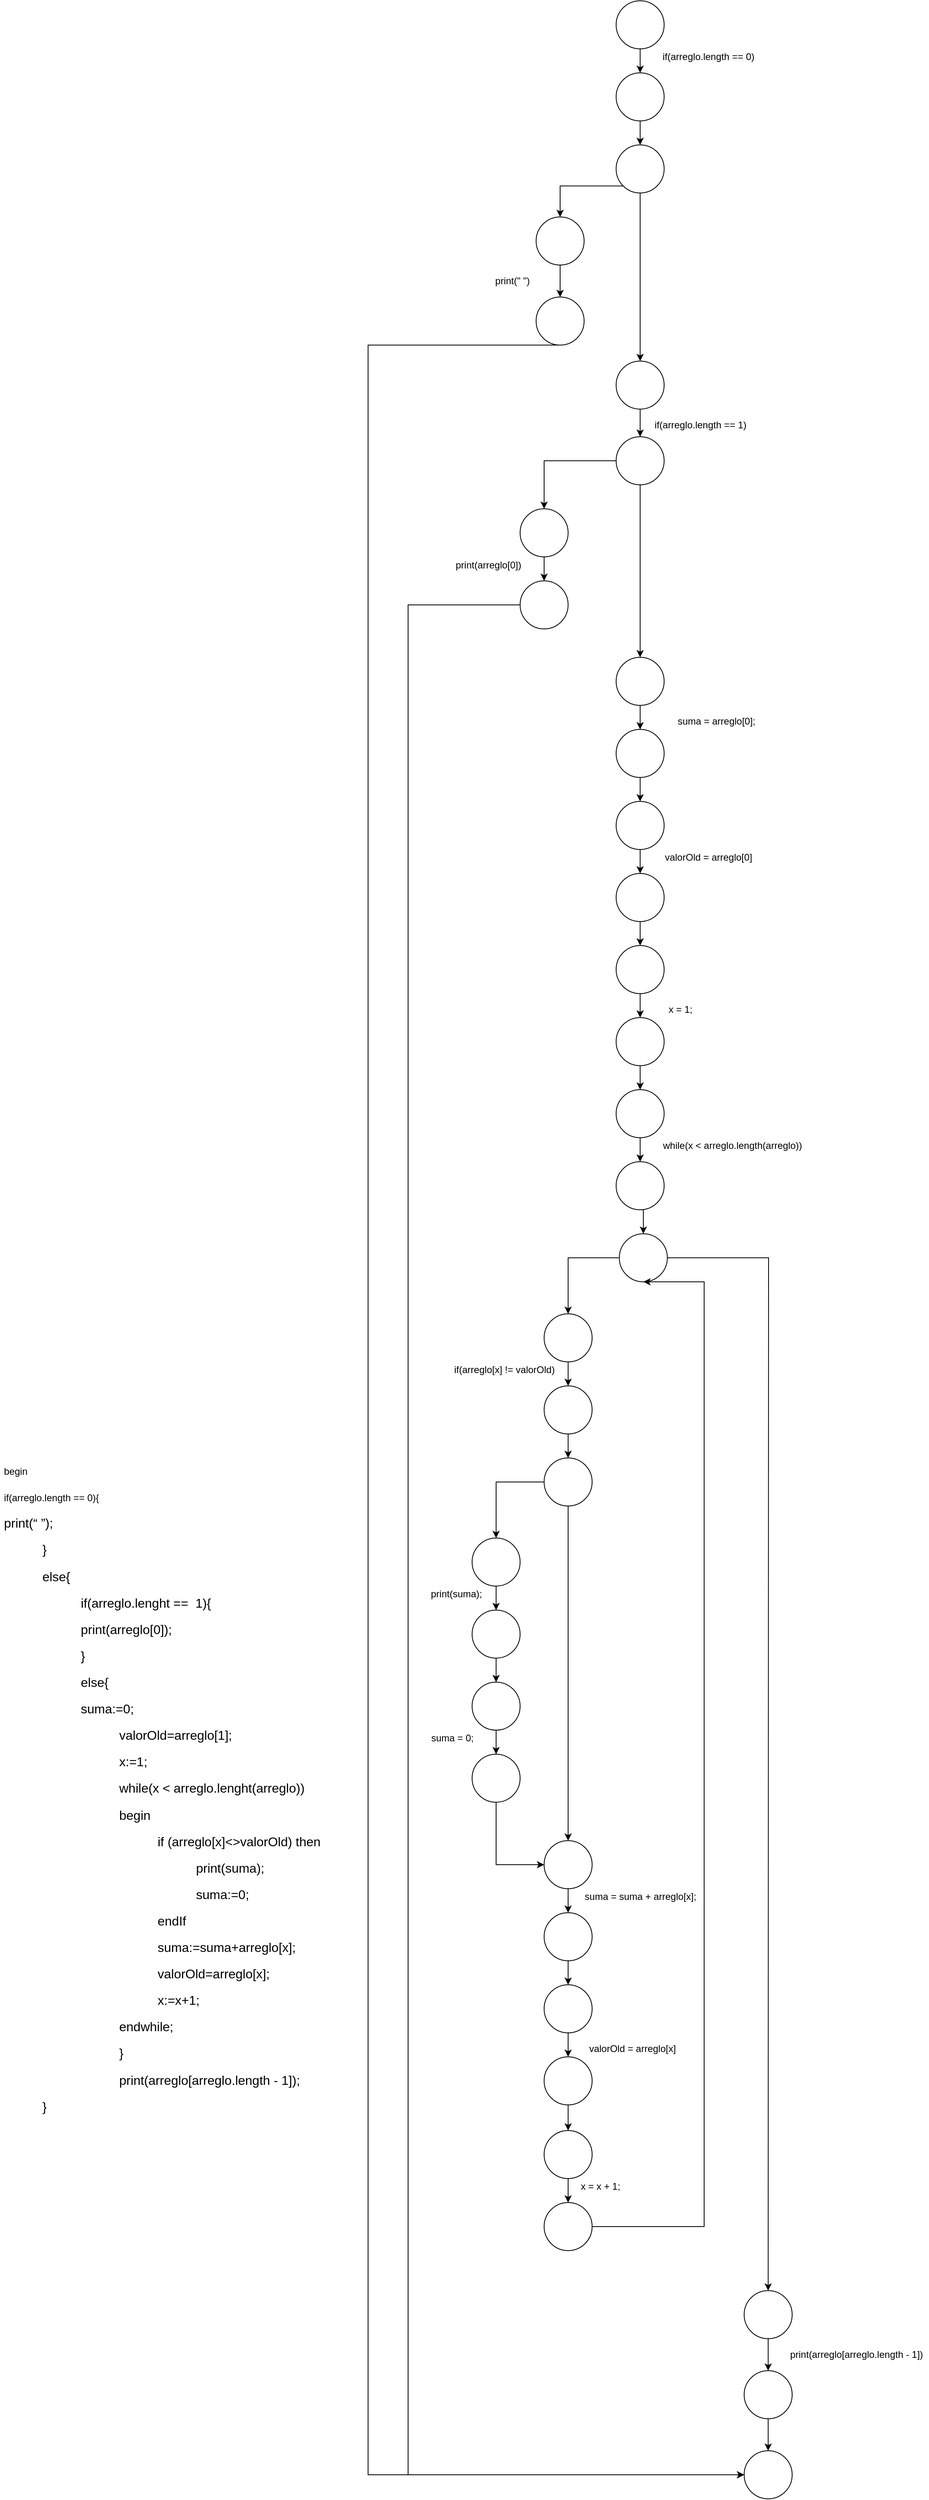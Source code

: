 <mxfile version="14.7.9" type="github">
  <diagram id="WcriYCKenzfUjqUQbDSd" name="Page-1">
    <mxGraphModel dx="2516" dy="1074" grid="1" gridSize="10" guides="1" tooltips="1" connect="1" arrows="1" fold="1" page="1" pageScale="1" pageWidth="827" pageHeight="1169" math="0" shadow="0">
      <root>
        <mxCell id="0" />
        <mxCell id="1" parent="0" />
        <mxCell id="SPVTOjcvmlSqd_9IR7FR-14" style="edgeStyle=orthogonalEdgeStyle;rounded=0;orthogonalLoop=1;jettySize=auto;html=1;exitX=0.5;exitY=1;exitDx=0;exitDy=0;entryX=0.5;entryY=0;entryDx=0;entryDy=0;" edge="1" parent="1" source="SPVTOjcvmlSqd_9IR7FR-1" target="SPVTOjcvmlSqd_9IR7FR-5">
          <mxGeometry relative="1" as="geometry" />
        </mxCell>
        <mxCell id="SPVTOjcvmlSqd_9IR7FR-1" value="" style="ellipse;whiteSpace=wrap;html=1;aspect=fixed;" vertex="1" parent="1">
          <mxGeometry x="350" y="40" width="60" height="60" as="geometry" />
        </mxCell>
        <mxCell id="SPVTOjcvmlSqd_9IR7FR-2" value="&lt;h1&gt;&lt;span style=&quot;font-weight: normal&quot; id=&quot;docs-internal-guid-88153b5a-7fff-0b38-58a7-aac70dbc6433&quot;&gt;&lt;p dir=&quot;ltr&quot; style=&quot;line-height: 1.38 ; margin-top: 0pt ; margin-bottom: 0pt&quot;&gt;&lt;span style=&quot;font-family: &amp;#34;arial&amp;#34; ; background-color: transparent ; vertical-align: baseline&quot;&gt;&lt;font style=&quot;font-size: 12px&quot;&gt;begin&amp;nbsp;&lt;/font&gt;&lt;/span&gt;&lt;/p&gt;&lt;p dir=&quot;ltr&quot; style=&quot;line-height: 1.38 ; margin-top: 0pt ; margin-bottom: 0pt&quot;&gt;&lt;font style=&quot;font-size: 12px&quot;&gt;&lt;span style=&quot;font-family: &amp;#34;arial&amp;#34; ; background-color: transparent ; vertical-align: baseline&quot;&gt;&lt;span class=&quot;Apple-tab-span&quot;&gt;	&lt;/span&gt;&lt;/span&gt;&lt;span style=&quot;font-family: &amp;#34;arial&amp;#34; ; background-color: transparent ; vertical-align: baseline&quot;&gt;if(arreglo.length == 0){&lt;/span&gt;&lt;/font&gt;&lt;/p&gt;&lt;p dir=&quot;ltr&quot; style=&quot;line-height: 1.38 ; margin-top: 0pt ; margin-bottom: 0pt&quot;&gt;&lt;font size=&quot;3&quot;&gt;&lt;span style=&quot;font-family: &amp;#34;arial&amp;#34; ; background-color: transparent ; vertical-align: baseline&quot;&gt;&lt;span class=&quot;Apple-tab-span&quot;&gt;	&lt;/span&gt;&lt;/span&gt;&lt;span style=&quot;font-family: &amp;#34;arial&amp;#34; ; background-color: transparent ; vertical-align: baseline&quot;&gt;&lt;span class=&quot;Apple-tab-span&quot;&gt;	&lt;/span&gt;&lt;/span&gt;&lt;span style=&quot;font-family: &amp;#34;arial&amp;#34; ; background-color: transparent ; vertical-align: baseline&quot;&gt;print(“ ”);&lt;/span&gt;&lt;/font&gt;&lt;/p&gt;&lt;p dir=&quot;ltr&quot; style=&quot;line-height: 1.38 ; text-indent: 36pt ; margin-top: 0pt ; margin-bottom: 0pt&quot;&gt;&lt;span style=&quot;font-family: &amp;#34;arial&amp;#34; ; background-color: transparent ; vertical-align: baseline&quot;&gt;&lt;font size=&quot;3&quot;&gt;}&lt;/font&gt;&lt;/span&gt;&lt;/p&gt;&lt;p dir=&quot;ltr&quot; style=&quot;line-height: 1.38 ; text-indent: 36pt ; margin-top: 0pt ; margin-bottom: 0pt&quot;&gt;&lt;span style=&quot;font-family: &amp;#34;arial&amp;#34; ; background-color: transparent ; vertical-align: baseline&quot;&gt;&lt;font size=&quot;3&quot;&gt;else{&lt;/font&gt;&lt;/span&gt;&lt;/p&gt;&lt;p dir=&quot;ltr&quot; style=&quot;line-height: 1.38 ; margin-left: 72pt ; margin-top: 0pt ; margin-bottom: 0pt&quot;&gt;&lt;span style=&quot;font-family: &amp;#34;arial&amp;#34; ; background-color: transparent ; vertical-align: baseline&quot;&gt;&lt;font size=&quot;3&quot;&gt;if(arreglo.lenght ==&amp;nbsp; 1){&lt;/font&gt;&lt;/span&gt;&lt;/p&gt;&lt;p dir=&quot;ltr&quot; style=&quot;line-height: 1.38 ; margin-left: 72pt ; margin-top: 0pt ; margin-bottom: 0pt&quot;&gt;&lt;font size=&quot;3&quot;&gt;&lt;span style=&quot;font-family: &amp;#34;arial&amp;#34; ; background-color: transparent ; vertical-align: baseline&quot;&gt;&lt;span class=&quot;Apple-tab-span&quot;&gt;	&lt;/span&gt;&lt;/span&gt;&lt;span style=&quot;font-family: &amp;#34;arial&amp;#34; ; background-color: transparent ; vertical-align: baseline&quot;&gt;&lt;span class=&quot;Apple-tab-span&quot;&gt;	&lt;/span&gt;&lt;/span&gt;&lt;span style=&quot;font-family: &amp;#34;arial&amp;#34; ; background-color: transparent ; vertical-align: baseline&quot;&gt;print(arreglo[0]);&lt;/span&gt;&lt;/font&gt;&lt;/p&gt;&lt;p dir=&quot;ltr&quot; style=&quot;line-height: 1.38 ; margin-left: 72pt ; margin-top: 0pt ; margin-bottom: 0pt&quot;&gt;&lt;span style=&quot;font-family: &amp;#34;arial&amp;#34; ; background-color: transparent ; vertical-align: baseline&quot;&gt;&lt;font size=&quot;3&quot;&gt;}&lt;/font&gt;&lt;/span&gt;&lt;/p&gt;&lt;p dir=&quot;ltr&quot; style=&quot;line-height: 1.38 ; margin-left: 72pt ; margin-top: 0pt ; margin-bottom: 0pt&quot;&gt;&lt;span style=&quot;font-family: &amp;#34;arial&amp;#34; ; background-color: transparent ; vertical-align: baseline&quot;&gt;&lt;font size=&quot;3&quot;&gt;else{&lt;/font&gt;&lt;/span&gt;&lt;/p&gt;&lt;p dir=&quot;ltr&quot; style=&quot;line-height: 1.38 ; margin-left: 72pt ; margin-top: 0pt ; margin-bottom: 0pt&quot;&gt;&lt;font size=&quot;3&quot;&gt;&lt;span style=&quot;font-family: &amp;#34;arial&amp;#34; ; background-color: transparent ; vertical-align: baseline&quot;&gt;&lt;span class=&quot;Apple-tab-span&quot;&gt;	&lt;/span&gt;&lt;/span&gt;&lt;span style=&quot;font-family: &amp;#34;arial&amp;#34; ; background-color: transparent ; vertical-align: baseline&quot;&gt;suma:=0;&amp;nbsp;&lt;/span&gt;&lt;/font&gt;&lt;/p&gt;&lt;p dir=&quot;ltr&quot; style=&quot;line-height: 1.38 ; margin-left: 108pt ; margin-top: 0pt ; margin-bottom: 0pt&quot;&gt;&lt;span style=&quot;font-family: &amp;#34;arial&amp;#34; ; background-color: transparent ; vertical-align: baseline&quot;&gt;&lt;font size=&quot;3&quot;&gt;valorOld=arreglo[1];&lt;/font&gt;&lt;/span&gt;&lt;/p&gt;&lt;p dir=&quot;ltr&quot; style=&quot;line-height: 1.38 ; margin-left: 108pt ; margin-top: 0pt ; margin-bottom: 0pt&quot;&gt;&lt;span style=&quot;font-family: &amp;#34;arial&amp;#34; ; background-color: transparent ; vertical-align: baseline&quot;&gt;&lt;font size=&quot;3&quot;&gt;x:=1;&amp;nbsp;&lt;/font&gt;&lt;/span&gt;&lt;/p&gt;&lt;p dir=&quot;ltr&quot; style=&quot;line-height: 1.38 ; margin-left: 108pt ; margin-top: 0pt ; margin-bottom: 0pt&quot;&gt;&lt;span style=&quot;font-family: &amp;#34;arial&amp;#34; ; background-color: transparent ; vertical-align: baseline&quot;&gt;&lt;font size=&quot;3&quot;&gt;while(x &amp;lt; arreglo.lenght(arreglo))&amp;nbsp;&lt;/font&gt;&lt;/span&gt;&lt;/p&gt;&lt;p dir=&quot;ltr&quot; style=&quot;line-height: 1.38 ; margin-left: 108pt ; margin-top: 0pt ; margin-bottom: 0pt&quot;&gt;&lt;span style=&quot;font-family: &amp;#34;arial&amp;#34; ; background-color: transparent ; vertical-align: baseline&quot;&gt;&lt;font size=&quot;3&quot;&gt;begin&amp;nbsp;&lt;/font&gt;&lt;/span&gt;&lt;/p&gt;&lt;p dir=&quot;ltr&quot; style=&quot;line-height: 1.38 ; margin-left: 144pt ; margin-top: 0pt ; margin-bottom: 0pt&quot;&gt;&lt;span style=&quot;font-family: &amp;#34;arial&amp;#34; ; background-color: transparent ; vertical-align: baseline&quot;&gt;&lt;font size=&quot;3&quot;&gt;if (arreglo[x]&amp;lt;&amp;gt;valorOld) then&amp;nbsp;&lt;/font&gt;&lt;/span&gt;&lt;/p&gt;&lt;p dir=&quot;ltr&quot; style=&quot;line-height: 1.38 ; margin-left: 180pt ; margin-top: 0pt ; margin-bottom: 0pt&quot;&gt;&lt;span style=&quot;font-family: &amp;#34;arial&amp;#34; ; background-color: transparent ; vertical-align: baseline&quot;&gt;&lt;font size=&quot;3&quot;&gt;print(suma);&amp;nbsp;&lt;/font&gt;&lt;/span&gt;&lt;/p&gt;&lt;p dir=&quot;ltr&quot; style=&quot;line-height: 1.38 ; margin-left: 180pt ; margin-top: 0pt ; margin-bottom: 0pt&quot;&gt;&lt;span style=&quot;font-family: &amp;#34;arial&amp;#34; ; background-color: transparent ; vertical-align: baseline&quot;&gt;&lt;font size=&quot;3&quot;&gt;suma:=0;&amp;nbsp;&lt;/font&gt;&lt;/span&gt;&lt;/p&gt;&lt;p dir=&quot;ltr&quot; style=&quot;line-height: 1.38 ; margin-left: 108pt ; text-indent: 36pt ; margin-top: 0pt ; margin-bottom: 0pt&quot;&gt;&lt;span style=&quot;font-family: &amp;#34;arial&amp;#34; ; background-color: transparent ; vertical-align: baseline&quot;&gt;&lt;font size=&quot;3&quot;&gt;endIf&amp;nbsp;&lt;/font&gt;&lt;/span&gt;&lt;/p&gt;&lt;p dir=&quot;ltr&quot; style=&quot;line-height: 1.38 ; margin-left: 108pt ; text-indent: 36pt ; margin-top: 0pt ; margin-bottom: 0pt&quot;&gt;&lt;span style=&quot;font-family: &amp;#34;arial&amp;#34; ; background-color: transparent ; vertical-align: baseline&quot;&gt;&lt;font size=&quot;3&quot;&gt;suma:=suma+arreglo[x];&amp;nbsp;&lt;/font&gt;&lt;/span&gt;&lt;/p&gt;&lt;p dir=&quot;ltr&quot; style=&quot;line-height: 1.38 ; margin-left: 108pt ; text-indent: 36pt ; margin-top: 0pt ; margin-bottom: 0pt&quot;&gt;&lt;span style=&quot;font-family: &amp;#34;arial&amp;#34; ; background-color: transparent ; vertical-align: baseline&quot;&gt;&lt;font size=&quot;3&quot;&gt;valorOld=arreglo[x];&amp;nbsp;&lt;/font&gt;&lt;/span&gt;&lt;/p&gt;&lt;p dir=&quot;ltr&quot; style=&quot;line-height: 1.38 ; margin-left: 108pt ; text-indent: 36pt ; margin-top: 0pt ; margin-bottom: 0pt&quot;&gt;&lt;span style=&quot;font-family: &amp;#34;arial&amp;#34; ; background-color: transparent ; vertical-align: baseline&quot;&gt;&lt;font size=&quot;3&quot;&gt;x:=x+1;&amp;nbsp;&lt;/font&gt;&lt;/span&gt;&lt;/p&gt;&lt;p dir=&quot;ltr&quot; style=&quot;line-height: 1.38 ; margin-left: 108pt ; margin-top: 0pt ; margin-bottom: 0pt&quot;&gt;&lt;span style=&quot;font-family: &amp;#34;arial&amp;#34; ; background-color: transparent ; vertical-align: baseline&quot;&gt;&lt;font size=&quot;3&quot;&gt;endwhile;&lt;/font&gt;&lt;/span&gt;&lt;/p&gt;&lt;p dir=&quot;ltr&quot; style=&quot;line-height: 1.38 ; margin-left: 72pt ; text-indent: 36pt ; margin-top: 0pt ; margin-bottom: 0pt&quot;&gt;&lt;span style=&quot;font-family: &amp;#34;arial&amp;#34; ; background-color: transparent ; vertical-align: baseline&quot;&gt;&lt;font size=&quot;3&quot;&gt;}&lt;/font&gt;&lt;/span&gt;&lt;/p&gt;&lt;p dir=&quot;ltr&quot; style=&quot;line-height: 1.38 ; margin-left: 72pt ; text-indent: 36pt ; margin-top: 0pt ; margin-bottom: 0pt&quot;&gt;&lt;span style=&quot;font-family: &amp;#34;arial&amp;#34; ; background-color: transparent ; vertical-align: baseline&quot;&gt;&lt;font size=&quot;3&quot;&gt;print(arreglo[arreglo.length - 1]);&lt;/font&gt;&lt;/span&gt;&lt;/p&gt;&lt;p dir=&quot;ltr&quot; style=&quot;line-height: 1.38 ; text-indent: 36pt ; margin-top: 0pt ; margin-bottom: 0pt&quot;&gt;&lt;span style=&quot;font-family: &amp;#34;arial&amp;#34; ; background-color: transparent ; vertical-align: baseline&quot;&gt;&lt;font size=&quot;3&quot;&gt;}&lt;/font&gt;&lt;/span&gt;&lt;/p&gt;&lt;div&gt;&lt;span style=&quot;font-size: 14pt ; font-family: &amp;#34;arial&amp;#34; ; background-color: transparent ; vertical-align: baseline&quot;&gt;&lt;br&gt;&lt;/span&gt;&lt;/div&gt;&lt;/span&gt;&lt;/h1&gt;" style="text;html=1;strokeColor=none;fillColor=none;spacing=5;spacingTop=-20;whiteSpace=wrap;overflow=hidden;rounded=0;" vertex="1" parent="1">
          <mxGeometry x="-420" y="1850" width="460" height="860" as="geometry" />
        </mxCell>
        <mxCell id="SPVTOjcvmlSqd_9IR7FR-16" style="edgeStyle=orthogonalEdgeStyle;rounded=0;orthogonalLoop=1;jettySize=auto;html=1;exitX=0.5;exitY=1;exitDx=0;exitDy=0;entryX=0.5;entryY=0;entryDx=0;entryDy=0;" edge="1" parent="1" source="SPVTOjcvmlSqd_9IR7FR-5" target="SPVTOjcvmlSqd_9IR7FR-6">
          <mxGeometry relative="1" as="geometry" />
        </mxCell>
        <mxCell id="SPVTOjcvmlSqd_9IR7FR-5" value="" style="ellipse;whiteSpace=wrap;html=1;aspect=fixed;" vertex="1" parent="1">
          <mxGeometry x="350" y="130" width="60" height="60" as="geometry" />
        </mxCell>
        <mxCell id="SPVTOjcvmlSqd_9IR7FR-18" style="edgeStyle=orthogonalEdgeStyle;rounded=0;orthogonalLoop=1;jettySize=auto;html=1;exitX=0;exitY=1;exitDx=0;exitDy=0;" edge="1" parent="1" source="SPVTOjcvmlSqd_9IR7FR-6" target="SPVTOjcvmlSqd_9IR7FR-7">
          <mxGeometry relative="1" as="geometry" />
        </mxCell>
        <mxCell id="SPVTOjcvmlSqd_9IR7FR-21" style="edgeStyle=orthogonalEdgeStyle;rounded=0;orthogonalLoop=1;jettySize=auto;html=1;exitX=0.5;exitY=1;exitDx=0;exitDy=0;entryX=0.5;entryY=0;entryDx=0;entryDy=0;" edge="1" parent="1" source="SPVTOjcvmlSqd_9IR7FR-6" target="SPVTOjcvmlSqd_9IR7FR-9">
          <mxGeometry relative="1" as="geometry" />
        </mxCell>
        <mxCell id="SPVTOjcvmlSqd_9IR7FR-6" value="" style="ellipse;whiteSpace=wrap;html=1;aspect=fixed;" vertex="1" parent="1">
          <mxGeometry x="350" y="220" width="60" height="60" as="geometry" />
        </mxCell>
        <mxCell id="SPVTOjcvmlSqd_9IR7FR-19" value="" style="edgeStyle=orthogonalEdgeStyle;rounded=0;orthogonalLoop=1;jettySize=auto;html=1;" edge="1" parent="1" source="SPVTOjcvmlSqd_9IR7FR-7" target="SPVTOjcvmlSqd_9IR7FR-8">
          <mxGeometry relative="1" as="geometry" />
        </mxCell>
        <mxCell id="SPVTOjcvmlSqd_9IR7FR-7" value="" style="ellipse;whiteSpace=wrap;html=1;aspect=fixed;" vertex="1" parent="1">
          <mxGeometry x="250" y="310" width="60" height="60" as="geometry" />
        </mxCell>
        <mxCell id="SPVTOjcvmlSqd_9IR7FR-104" style="edgeStyle=orthogonalEdgeStyle;rounded=0;orthogonalLoop=1;jettySize=auto;html=1;exitX=0.5;exitY=1;exitDx=0;exitDy=0;entryX=0;entryY=0.5;entryDx=0;entryDy=0;" edge="1" parent="1" source="SPVTOjcvmlSqd_9IR7FR-8" target="SPVTOjcvmlSqd_9IR7FR-100">
          <mxGeometry relative="1" as="geometry">
            <Array as="points">
              <mxPoint x="40" y="470" />
              <mxPoint x="40" y="3130" />
            </Array>
          </mxGeometry>
        </mxCell>
        <mxCell id="SPVTOjcvmlSqd_9IR7FR-8" value="" style="ellipse;whiteSpace=wrap;html=1;aspect=fixed;" vertex="1" parent="1">
          <mxGeometry x="250" y="410" width="60" height="60" as="geometry" />
        </mxCell>
        <mxCell id="SPVTOjcvmlSqd_9IR7FR-22" style="edgeStyle=orthogonalEdgeStyle;rounded=0;orthogonalLoop=1;jettySize=auto;html=1;exitX=0.5;exitY=1;exitDx=0;exitDy=0;entryX=0.5;entryY=0;entryDx=0;entryDy=0;" edge="1" parent="1" source="SPVTOjcvmlSqd_9IR7FR-9" target="SPVTOjcvmlSqd_9IR7FR-10">
          <mxGeometry relative="1" as="geometry" />
        </mxCell>
        <mxCell id="SPVTOjcvmlSqd_9IR7FR-9" value="" style="ellipse;whiteSpace=wrap;html=1;aspect=fixed;" vertex="1" parent="1">
          <mxGeometry x="350" y="490" width="60" height="60" as="geometry" />
        </mxCell>
        <mxCell id="SPVTOjcvmlSqd_9IR7FR-40" style="edgeStyle=orthogonalEdgeStyle;rounded=0;orthogonalLoop=1;jettySize=auto;html=1;exitX=0;exitY=0.5;exitDx=0;exitDy=0;entryX=0.5;entryY=0;entryDx=0;entryDy=0;" edge="1" parent="1" source="SPVTOjcvmlSqd_9IR7FR-10" target="SPVTOjcvmlSqd_9IR7FR-11">
          <mxGeometry relative="1" as="geometry" />
        </mxCell>
        <mxCell id="SPVTOjcvmlSqd_9IR7FR-44" style="edgeStyle=orthogonalEdgeStyle;rounded=0;orthogonalLoop=1;jettySize=auto;html=1;exitX=0.5;exitY=1;exitDx=0;exitDy=0;" edge="1" parent="1" source="SPVTOjcvmlSqd_9IR7FR-10" target="SPVTOjcvmlSqd_9IR7FR-36">
          <mxGeometry relative="1" as="geometry" />
        </mxCell>
        <mxCell id="SPVTOjcvmlSqd_9IR7FR-10" value="" style="ellipse;whiteSpace=wrap;html=1;aspect=fixed;" vertex="1" parent="1">
          <mxGeometry x="350" y="584.5" width="60" height="60" as="geometry" />
        </mxCell>
        <mxCell id="SPVTOjcvmlSqd_9IR7FR-42" style="edgeStyle=orthogonalEdgeStyle;rounded=0;orthogonalLoop=1;jettySize=auto;html=1;exitX=0.5;exitY=1;exitDx=0;exitDy=0;entryX=0.5;entryY=0;entryDx=0;entryDy=0;" edge="1" parent="1" source="SPVTOjcvmlSqd_9IR7FR-11" target="SPVTOjcvmlSqd_9IR7FR-12">
          <mxGeometry relative="1" as="geometry" />
        </mxCell>
        <mxCell id="SPVTOjcvmlSqd_9IR7FR-11" value="" style="ellipse;whiteSpace=wrap;html=1;aspect=fixed;" vertex="1" parent="1">
          <mxGeometry x="230" y="674.5" width="60" height="60" as="geometry" />
        </mxCell>
        <mxCell id="SPVTOjcvmlSqd_9IR7FR-105" style="edgeStyle=orthogonalEdgeStyle;rounded=0;orthogonalLoop=1;jettySize=auto;html=1;exitX=0;exitY=0.5;exitDx=0;exitDy=0;entryX=0;entryY=0.5;entryDx=0;entryDy=0;" edge="1" parent="1" source="SPVTOjcvmlSqd_9IR7FR-12" target="SPVTOjcvmlSqd_9IR7FR-100">
          <mxGeometry relative="1" as="geometry">
            <Array as="points">
              <mxPoint x="90" y="794" />
              <mxPoint x="90" y="3130" />
            </Array>
          </mxGeometry>
        </mxCell>
        <mxCell id="SPVTOjcvmlSqd_9IR7FR-12" value="" style="ellipse;whiteSpace=wrap;html=1;aspect=fixed;" vertex="1" parent="1">
          <mxGeometry x="230" y="764.5" width="60" height="60" as="geometry" />
        </mxCell>
        <mxCell id="SPVTOjcvmlSqd_9IR7FR-17" value="if(arreglo.length == 0)" style="text;html=1;align=center;verticalAlign=middle;resizable=0;points=[];autosize=1;strokeColor=none;" vertex="1" parent="1">
          <mxGeometry x="400" y="100" width="130" height="20" as="geometry" />
        </mxCell>
        <mxCell id="SPVTOjcvmlSqd_9IR7FR-20" value="print(&quot; &quot;)" style="text;html=1;align=center;verticalAlign=middle;resizable=0;points=[];autosize=1;strokeColor=none;" vertex="1" parent="1">
          <mxGeometry x="190" y="380" width="60" height="20" as="geometry" />
        </mxCell>
        <mxCell id="SPVTOjcvmlSqd_9IR7FR-23" value="if(arreglo.length == 1)" style="text;html=1;align=center;verticalAlign=middle;resizable=0;points=[];autosize=1;strokeColor=none;" vertex="1" parent="1">
          <mxGeometry x="390" y="560" width="130" height="20" as="geometry" />
        </mxCell>
        <mxCell id="SPVTOjcvmlSqd_9IR7FR-51" style="edgeStyle=orthogonalEdgeStyle;rounded=0;orthogonalLoop=1;jettySize=auto;html=1;exitX=0.5;exitY=1;exitDx=0;exitDy=0;" edge="1" parent="1" source="SPVTOjcvmlSqd_9IR7FR-32" target="SPVTOjcvmlSqd_9IR7FR-33">
          <mxGeometry relative="1" as="geometry" />
        </mxCell>
        <mxCell id="SPVTOjcvmlSqd_9IR7FR-32" value="" style="ellipse;whiteSpace=wrap;html=1;aspect=fixed;" vertex="1" parent="1">
          <mxGeometry x="350" y="1220" width="60" height="60" as="geometry" />
        </mxCell>
        <mxCell id="SPVTOjcvmlSqd_9IR7FR-58" style="edgeStyle=orthogonalEdgeStyle;rounded=0;orthogonalLoop=1;jettySize=auto;html=1;exitX=0.5;exitY=1;exitDx=0;exitDy=0;entryX=0.5;entryY=0;entryDx=0;entryDy=0;" edge="1" parent="1" source="SPVTOjcvmlSqd_9IR7FR-33" target="SPVTOjcvmlSqd_9IR7FR-34">
          <mxGeometry relative="1" as="geometry" />
        </mxCell>
        <mxCell id="SPVTOjcvmlSqd_9IR7FR-33" value="" style="ellipse;whiteSpace=wrap;html=1;aspect=fixed;" vertex="1" parent="1">
          <mxGeometry x="350" y="1310" width="60" height="60" as="geometry" />
        </mxCell>
        <mxCell id="SPVTOjcvmlSqd_9IR7FR-59" style="edgeStyle=orthogonalEdgeStyle;rounded=0;orthogonalLoop=1;jettySize=auto;html=1;exitX=0.5;exitY=1;exitDx=0;exitDy=0;entryX=0.5;entryY=0;entryDx=0;entryDy=0;" edge="1" parent="1" source="SPVTOjcvmlSqd_9IR7FR-34" target="SPVTOjcvmlSqd_9IR7FR-35">
          <mxGeometry relative="1" as="geometry" />
        </mxCell>
        <mxCell id="SPVTOjcvmlSqd_9IR7FR-34" value="" style="ellipse;whiteSpace=wrap;html=1;aspect=fixed;" vertex="1" parent="1">
          <mxGeometry x="350" y="1400" width="60" height="60" as="geometry" />
        </mxCell>
        <mxCell id="SPVTOjcvmlSqd_9IR7FR-61" style="edgeStyle=orthogonalEdgeStyle;rounded=0;orthogonalLoop=1;jettySize=auto;html=1;exitX=0.5;exitY=1;exitDx=0;exitDy=0;entryX=0.5;entryY=0;entryDx=0;entryDy=0;" edge="1" parent="1" source="SPVTOjcvmlSqd_9IR7FR-35" target="SPVTOjcvmlSqd_9IR7FR-54">
          <mxGeometry relative="1" as="geometry" />
        </mxCell>
        <mxCell id="SPVTOjcvmlSqd_9IR7FR-35" value="" style="ellipse;whiteSpace=wrap;html=1;aspect=fixed;" vertex="1" parent="1">
          <mxGeometry x="350" y="1490" width="60" height="60" as="geometry" />
        </mxCell>
        <mxCell id="SPVTOjcvmlSqd_9IR7FR-45" style="edgeStyle=orthogonalEdgeStyle;rounded=0;orthogonalLoop=1;jettySize=auto;html=1;exitX=0.5;exitY=1;exitDx=0;exitDy=0;entryX=0.5;entryY=0;entryDx=0;entryDy=0;" edge="1" parent="1" source="SPVTOjcvmlSqd_9IR7FR-36" target="SPVTOjcvmlSqd_9IR7FR-37">
          <mxGeometry relative="1" as="geometry" />
        </mxCell>
        <mxCell id="SPVTOjcvmlSqd_9IR7FR-36" value="" style="ellipse;whiteSpace=wrap;html=1;aspect=fixed;" vertex="1" parent="1">
          <mxGeometry x="350" y="860" width="60" height="60" as="geometry" />
        </mxCell>
        <mxCell id="SPVTOjcvmlSqd_9IR7FR-47" style="edgeStyle=orthogonalEdgeStyle;rounded=0;orthogonalLoop=1;jettySize=auto;html=1;exitX=0.5;exitY=1;exitDx=0;exitDy=0;entryX=0.5;entryY=0;entryDx=0;entryDy=0;" edge="1" parent="1" source="SPVTOjcvmlSqd_9IR7FR-37" target="SPVTOjcvmlSqd_9IR7FR-38">
          <mxGeometry relative="1" as="geometry" />
        </mxCell>
        <mxCell id="SPVTOjcvmlSqd_9IR7FR-37" value="" style="ellipse;whiteSpace=wrap;html=1;aspect=fixed;" vertex="1" parent="1">
          <mxGeometry x="350" y="950" width="60" height="60" as="geometry" />
        </mxCell>
        <mxCell id="SPVTOjcvmlSqd_9IR7FR-48" style="edgeStyle=orthogonalEdgeStyle;rounded=0;orthogonalLoop=1;jettySize=auto;html=1;exitX=0.5;exitY=1;exitDx=0;exitDy=0;entryX=0.5;entryY=0;entryDx=0;entryDy=0;" edge="1" parent="1" source="SPVTOjcvmlSqd_9IR7FR-38" target="SPVTOjcvmlSqd_9IR7FR-39">
          <mxGeometry relative="1" as="geometry" />
        </mxCell>
        <mxCell id="SPVTOjcvmlSqd_9IR7FR-38" value="" style="ellipse;whiteSpace=wrap;html=1;aspect=fixed;" vertex="1" parent="1">
          <mxGeometry x="350" y="1040" width="60" height="60" as="geometry" />
        </mxCell>
        <mxCell id="SPVTOjcvmlSqd_9IR7FR-50" style="edgeStyle=orthogonalEdgeStyle;rounded=0;orthogonalLoop=1;jettySize=auto;html=1;exitX=0.5;exitY=1;exitDx=0;exitDy=0;entryX=0.5;entryY=0;entryDx=0;entryDy=0;" edge="1" parent="1" source="SPVTOjcvmlSqd_9IR7FR-39" target="SPVTOjcvmlSqd_9IR7FR-32">
          <mxGeometry relative="1" as="geometry" />
        </mxCell>
        <mxCell id="SPVTOjcvmlSqd_9IR7FR-39" value="" style="ellipse;whiteSpace=wrap;html=1;aspect=fixed;" vertex="1" parent="1">
          <mxGeometry x="350" y="1130" width="60" height="60" as="geometry" />
        </mxCell>
        <mxCell id="SPVTOjcvmlSqd_9IR7FR-43" value="print(arreglo[0])" style="text;html=1;align=center;verticalAlign=middle;resizable=0;points=[];autosize=1;strokeColor=none;" vertex="1" parent="1">
          <mxGeometry x="140" y="734.5" width="100" height="20" as="geometry" />
        </mxCell>
        <mxCell id="SPVTOjcvmlSqd_9IR7FR-46" value="suma = arreglo[0];" style="text;html=1;align=center;verticalAlign=middle;resizable=0;points=[];autosize=1;strokeColor=none;" vertex="1" parent="1">
          <mxGeometry x="420" y="930" width="110" height="20" as="geometry" />
        </mxCell>
        <mxCell id="SPVTOjcvmlSqd_9IR7FR-49" value="valorOld = arreglo[0]" style="text;html=1;align=center;verticalAlign=middle;resizable=0;points=[];autosize=1;strokeColor=none;" vertex="1" parent="1">
          <mxGeometry x="405" y="1100" width="120" height="20" as="geometry" />
        </mxCell>
        <mxCell id="SPVTOjcvmlSqd_9IR7FR-52" value="x = 1;" style="text;html=1;align=center;verticalAlign=middle;resizable=0;points=[];autosize=1;strokeColor=none;" vertex="1" parent="1">
          <mxGeometry x="405" y="1290" width="50" height="20" as="geometry" />
        </mxCell>
        <mxCell id="SPVTOjcvmlSqd_9IR7FR-67" style="edgeStyle=orthogonalEdgeStyle;rounded=0;orthogonalLoop=1;jettySize=auto;html=1;exitX=0;exitY=0.5;exitDx=0;exitDy=0;entryX=0.5;entryY=0;entryDx=0;entryDy=0;" edge="1" parent="1" source="SPVTOjcvmlSqd_9IR7FR-54" target="SPVTOjcvmlSqd_9IR7FR-55">
          <mxGeometry relative="1" as="geometry" />
        </mxCell>
        <mxCell id="SPVTOjcvmlSqd_9IR7FR-96" style="edgeStyle=orthogonalEdgeStyle;rounded=0;orthogonalLoop=1;jettySize=auto;html=1;exitX=1;exitY=0.5;exitDx=0;exitDy=0;" edge="1" parent="1" source="SPVTOjcvmlSqd_9IR7FR-54">
          <mxGeometry relative="1" as="geometry">
            <mxPoint x="540" y="2900" as="targetPoint" />
          </mxGeometry>
        </mxCell>
        <mxCell id="SPVTOjcvmlSqd_9IR7FR-54" value="" style="ellipse;whiteSpace=wrap;html=1;aspect=fixed;" vertex="1" parent="1">
          <mxGeometry x="354" y="1580" width="60" height="60" as="geometry" />
        </mxCell>
        <mxCell id="SPVTOjcvmlSqd_9IR7FR-68" style="edgeStyle=orthogonalEdgeStyle;rounded=0;orthogonalLoop=1;jettySize=auto;html=1;exitX=0.5;exitY=1;exitDx=0;exitDy=0;entryX=0.5;entryY=0;entryDx=0;entryDy=0;" edge="1" parent="1" source="SPVTOjcvmlSqd_9IR7FR-55" target="SPVTOjcvmlSqd_9IR7FR-56">
          <mxGeometry relative="1" as="geometry" />
        </mxCell>
        <mxCell id="SPVTOjcvmlSqd_9IR7FR-55" value="" style="ellipse;whiteSpace=wrap;html=1;aspect=fixed;" vertex="1" parent="1">
          <mxGeometry x="260" y="1680" width="60" height="60" as="geometry" />
        </mxCell>
        <mxCell id="SPVTOjcvmlSqd_9IR7FR-70" style="edgeStyle=orthogonalEdgeStyle;rounded=0;orthogonalLoop=1;jettySize=auto;html=1;exitX=0.5;exitY=1;exitDx=0;exitDy=0;entryX=0.5;entryY=0;entryDx=0;entryDy=0;" edge="1" parent="1" source="SPVTOjcvmlSqd_9IR7FR-56" target="SPVTOjcvmlSqd_9IR7FR-57">
          <mxGeometry relative="1" as="geometry" />
        </mxCell>
        <mxCell id="SPVTOjcvmlSqd_9IR7FR-56" value="" style="ellipse;whiteSpace=wrap;html=1;aspect=fixed;" vertex="1" parent="1">
          <mxGeometry x="260" y="1770" width="60" height="60" as="geometry" />
        </mxCell>
        <mxCell id="SPVTOjcvmlSqd_9IR7FR-71" style="edgeStyle=orthogonalEdgeStyle;rounded=0;orthogonalLoop=1;jettySize=auto;html=1;exitX=0;exitY=0.5;exitDx=0;exitDy=0;entryX=0.5;entryY=0;entryDx=0;entryDy=0;" edge="1" parent="1" source="SPVTOjcvmlSqd_9IR7FR-57" target="SPVTOjcvmlSqd_9IR7FR-63">
          <mxGeometry relative="1" as="geometry" />
        </mxCell>
        <mxCell id="SPVTOjcvmlSqd_9IR7FR-84" style="edgeStyle=orthogonalEdgeStyle;rounded=0;orthogonalLoop=1;jettySize=auto;html=1;exitX=0.5;exitY=1;exitDx=0;exitDy=0;entryX=0.5;entryY=0;entryDx=0;entryDy=0;" edge="1" parent="1" source="SPVTOjcvmlSqd_9IR7FR-57" target="SPVTOjcvmlSqd_9IR7FR-76">
          <mxGeometry relative="1" as="geometry" />
        </mxCell>
        <mxCell id="SPVTOjcvmlSqd_9IR7FR-57" value="" style="ellipse;whiteSpace=wrap;html=1;aspect=fixed;" vertex="1" parent="1">
          <mxGeometry x="260" y="1860" width="60" height="60" as="geometry" />
        </mxCell>
        <mxCell id="SPVTOjcvmlSqd_9IR7FR-60" value="while(x &amp;lt; arreglo.length(arreglo))" style="text;html=1;align=center;verticalAlign=middle;resizable=0;points=[];autosize=1;strokeColor=none;" vertex="1" parent="1">
          <mxGeometry x="400" y="1460" width="190" height="20" as="geometry" />
        </mxCell>
        <mxCell id="SPVTOjcvmlSqd_9IR7FR-72" style="edgeStyle=orthogonalEdgeStyle;rounded=0;orthogonalLoop=1;jettySize=auto;html=1;exitX=0.5;exitY=1;exitDx=0;exitDy=0;entryX=0.5;entryY=0;entryDx=0;entryDy=0;" edge="1" parent="1" source="SPVTOjcvmlSqd_9IR7FR-63" target="SPVTOjcvmlSqd_9IR7FR-64">
          <mxGeometry relative="1" as="geometry" />
        </mxCell>
        <mxCell id="SPVTOjcvmlSqd_9IR7FR-63" value="" style="ellipse;whiteSpace=wrap;html=1;aspect=fixed;" vertex="1" parent="1">
          <mxGeometry x="170" y="1960" width="60" height="60" as="geometry" />
        </mxCell>
        <mxCell id="SPVTOjcvmlSqd_9IR7FR-74" style="edgeStyle=orthogonalEdgeStyle;rounded=0;orthogonalLoop=1;jettySize=auto;html=1;exitX=0.5;exitY=1;exitDx=0;exitDy=0;entryX=0.5;entryY=0;entryDx=0;entryDy=0;" edge="1" parent="1" source="SPVTOjcvmlSqd_9IR7FR-64" target="SPVTOjcvmlSqd_9IR7FR-65">
          <mxGeometry relative="1" as="geometry" />
        </mxCell>
        <mxCell id="SPVTOjcvmlSqd_9IR7FR-64" value="" style="ellipse;whiteSpace=wrap;html=1;aspect=fixed;" vertex="1" parent="1">
          <mxGeometry x="170" y="2050" width="60" height="60" as="geometry" />
        </mxCell>
        <mxCell id="SPVTOjcvmlSqd_9IR7FR-81" style="edgeStyle=orthogonalEdgeStyle;rounded=0;orthogonalLoop=1;jettySize=auto;html=1;exitX=0.5;exitY=1;exitDx=0;exitDy=0;entryX=0.5;entryY=0;entryDx=0;entryDy=0;" edge="1" parent="1" source="SPVTOjcvmlSqd_9IR7FR-65" target="SPVTOjcvmlSqd_9IR7FR-66">
          <mxGeometry relative="1" as="geometry" />
        </mxCell>
        <mxCell id="SPVTOjcvmlSqd_9IR7FR-65" value="" style="ellipse;whiteSpace=wrap;html=1;aspect=fixed;" vertex="1" parent="1">
          <mxGeometry x="170" y="2140" width="60" height="60" as="geometry" />
        </mxCell>
        <mxCell id="SPVTOjcvmlSqd_9IR7FR-83" style="edgeStyle=orthogonalEdgeStyle;rounded=0;orthogonalLoop=1;jettySize=auto;html=1;exitX=0.5;exitY=1;exitDx=0;exitDy=0;entryX=0;entryY=0.5;entryDx=0;entryDy=0;" edge="1" parent="1" source="SPVTOjcvmlSqd_9IR7FR-66" target="SPVTOjcvmlSqd_9IR7FR-76">
          <mxGeometry relative="1" as="geometry" />
        </mxCell>
        <mxCell id="SPVTOjcvmlSqd_9IR7FR-66" value="" style="ellipse;whiteSpace=wrap;html=1;aspect=fixed;" vertex="1" parent="1">
          <mxGeometry x="170" y="2230" width="60" height="60" as="geometry" />
        </mxCell>
        <mxCell id="SPVTOjcvmlSqd_9IR7FR-69" value="if(arreglo[x] != valorOld)" style="text;html=1;align=center;verticalAlign=middle;resizable=0;points=[];autosize=1;strokeColor=none;" vertex="1" parent="1">
          <mxGeometry x="140" y="1740" width="140" height="20" as="geometry" />
        </mxCell>
        <mxCell id="SPVTOjcvmlSqd_9IR7FR-73" value="print(suma);" style="text;html=1;align=center;verticalAlign=middle;resizable=0;points=[];autosize=1;strokeColor=none;" vertex="1" parent="1">
          <mxGeometry x="110" y="2020" width="80" height="20" as="geometry" />
        </mxCell>
        <mxCell id="SPVTOjcvmlSqd_9IR7FR-75" style="edgeStyle=orthogonalEdgeStyle;rounded=0;orthogonalLoop=1;jettySize=auto;html=1;exitX=0.5;exitY=1;exitDx=0;exitDy=0;entryX=0.5;entryY=0;entryDx=0;entryDy=0;" edge="1" parent="1" source="SPVTOjcvmlSqd_9IR7FR-76" target="SPVTOjcvmlSqd_9IR7FR-78">
          <mxGeometry relative="1" as="geometry" />
        </mxCell>
        <mxCell id="SPVTOjcvmlSqd_9IR7FR-76" value="" style="ellipse;whiteSpace=wrap;html=1;aspect=fixed;" vertex="1" parent="1">
          <mxGeometry x="260" y="2338" width="60" height="60" as="geometry" />
        </mxCell>
        <mxCell id="SPVTOjcvmlSqd_9IR7FR-77" style="edgeStyle=orthogonalEdgeStyle;rounded=0;orthogonalLoop=1;jettySize=auto;html=1;exitX=0.5;exitY=1;exitDx=0;exitDy=0;entryX=0.5;entryY=0;entryDx=0;entryDy=0;" edge="1" parent="1" source="SPVTOjcvmlSqd_9IR7FR-78" target="SPVTOjcvmlSqd_9IR7FR-79">
          <mxGeometry relative="1" as="geometry" />
        </mxCell>
        <mxCell id="SPVTOjcvmlSqd_9IR7FR-78" value="" style="ellipse;whiteSpace=wrap;html=1;aspect=fixed;" vertex="1" parent="1">
          <mxGeometry x="260" y="2428" width="60" height="60" as="geometry" />
        </mxCell>
        <mxCell id="SPVTOjcvmlSqd_9IR7FR-90" style="edgeStyle=orthogonalEdgeStyle;rounded=0;orthogonalLoop=1;jettySize=auto;html=1;exitX=0.5;exitY=1;exitDx=0;exitDy=0;entryX=0.5;entryY=0;entryDx=0;entryDy=0;" edge="1" parent="1" source="SPVTOjcvmlSqd_9IR7FR-79" target="SPVTOjcvmlSqd_9IR7FR-80">
          <mxGeometry relative="1" as="geometry" />
        </mxCell>
        <mxCell id="SPVTOjcvmlSqd_9IR7FR-79" value="" style="ellipse;whiteSpace=wrap;html=1;aspect=fixed;" vertex="1" parent="1">
          <mxGeometry x="260" y="2518" width="60" height="60" as="geometry" />
        </mxCell>
        <mxCell id="SPVTOjcvmlSqd_9IR7FR-92" style="edgeStyle=orthogonalEdgeStyle;rounded=0;orthogonalLoop=1;jettySize=auto;html=1;exitX=0.5;exitY=1;exitDx=0;exitDy=0;entryX=0.5;entryY=0;entryDx=0;entryDy=0;" edge="1" parent="1" source="SPVTOjcvmlSqd_9IR7FR-80" target="SPVTOjcvmlSqd_9IR7FR-87">
          <mxGeometry relative="1" as="geometry" />
        </mxCell>
        <mxCell id="SPVTOjcvmlSqd_9IR7FR-80" value="" style="ellipse;whiteSpace=wrap;html=1;aspect=fixed;" vertex="1" parent="1">
          <mxGeometry x="260" y="2608" width="60" height="60" as="geometry" />
        </mxCell>
        <mxCell id="SPVTOjcvmlSqd_9IR7FR-82" value="suma = 0;" style="text;html=1;align=center;verticalAlign=middle;resizable=0;points=[];autosize=1;strokeColor=none;" vertex="1" parent="1">
          <mxGeometry x="110" y="2200" width="70" height="20" as="geometry" />
        </mxCell>
        <mxCell id="SPVTOjcvmlSqd_9IR7FR-85" value="suma = suma + arreglo[x];" style="text;html=1;align=center;verticalAlign=middle;resizable=0;points=[];autosize=1;strokeColor=none;" vertex="1" parent="1">
          <mxGeometry x="305" y="2398" width="150" height="20" as="geometry" />
        </mxCell>
        <mxCell id="SPVTOjcvmlSqd_9IR7FR-86" style="edgeStyle=orthogonalEdgeStyle;rounded=0;orthogonalLoop=1;jettySize=auto;html=1;exitX=0.5;exitY=1;exitDx=0;exitDy=0;entryX=0.5;entryY=0;entryDx=0;entryDy=0;" edge="1" parent="1" source="SPVTOjcvmlSqd_9IR7FR-87" target="SPVTOjcvmlSqd_9IR7FR-88">
          <mxGeometry relative="1" as="geometry" />
        </mxCell>
        <mxCell id="SPVTOjcvmlSqd_9IR7FR-87" value="" style="ellipse;whiteSpace=wrap;html=1;aspect=fixed;" vertex="1" parent="1">
          <mxGeometry x="260" y="2700" width="60" height="60" as="geometry" />
        </mxCell>
        <mxCell id="SPVTOjcvmlSqd_9IR7FR-95" style="edgeStyle=orthogonalEdgeStyle;rounded=0;orthogonalLoop=1;jettySize=auto;html=1;exitX=1;exitY=0.5;exitDx=0;exitDy=0;entryX=0.5;entryY=1;entryDx=0;entryDy=0;" edge="1" parent="1" source="SPVTOjcvmlSqd_9IR7FR-88" target="SPVTOjcvmlSqd_9IR7FR-54">
          <mxGeometry relative="1" as="geometry">
            <Array as="points">
              <mxPoint x="460" y="2820" />
              <mxPoint x="460" y="1640" />
            </Array>
          </mxGeometry>
        </mxCell>
        <mxCell id="SPVTOjcvmlSqd_9IR7FR-88" value="" style="ellipse;whiteSpace=wrap;html=1;aspect=fixed;" vertex="1" parent="1">
          <mxGeometry x="260" y="2790" width="60" height="60" as="geometry" />
        </mxCell>
        <mxCell id="SPVTOjcvmlSqd_9IR7FR-91" value="valorOld = arreglo[x]" style="text;html=1;align=center;verticalAlign=middle;resizable=0;points=[];autosize=1;strokeColor=none;" vertex="1" parent="1">
          <mxGeometry x="310" y="2588" width="120" height="20" as="geometry" />
        </mxCell>
        <mxCell id="SPVTOjcvmlSqd_9IR7FR-93" value="x = x + 1;" style="text;html=1;align=center;verticalAlign=middle;resizable=0;points=[];autosize=1;strokeColor=none;" vertex="1" parent="1">
          <mxGeometry x="300" y="2760" width="60" height="20" as="geometry" />
        </mxCell>
        <mxCell id="SPVTOjcvmlSqd_9IR7FR-101" style="edgeStyle=orthogonalEdgeStyle;rounded=0;orthogonalLoop=1;jettySize=auto;html=1;exitX=0.5;exitY=1;exitDx=0;exitDy=0;entryX=0.5;entryY=0;entryDx=0;entryDy=0;" edge="1" parent="1" source="SPVTOjcvmlSqd_9IR7FR-97" target="SPVTOjcvmlSqd_9IR7FR-99">
          <mxGeometry relative="1" as="geometry" />
        </mxCell>
        <mxCell id="SPVTOjcvmlSqd_9IR7FR-97" value="" style="ellipse;whiteSpace=wrap;html=1;aspect=fixed;" vertex="1" parent="1">
          <mxGeometry x="510" y="2900" width="60" height="60" as="geometry" />
        </mxCell>
        <mxCell id="SPVTOjcvmlSqd_9IR7FR-102" style="edgeStyle=orthogonalEdgeStyle;rounded=0;orthogonalLoop=1;jettySize=auto;html=1;exitX=0.5;exitY=1;exitDx=0;exitDy=0;entryX=0.5;entryY=0;entryDx=0;entryDy=0;" edge="1" parent="1" source="SPVTOjcvmlSqd_9IR7FR-99" target="SPVTOjcvmlSqd_9IR7FR-100">
          <mxGeometry relative="1" as="geometry" />
        </mxCell>
        <mxCell id="SPVTOjcvmlSqd_9IR7FR-99" value="" style="ellipse;whiteSpace=wrap;html=1;aspect=fixed;" vertex="1" parent="1">
          <mxGeometry x="510" y="3000" width="60" height="60" as="geometry" />
        </mxCell>
        <mxCell id="SPVTOjcvmlSqd_9IR7FR-100" value="" style="ellipse;whiteSpace=wrap;html=1;aspect=fixed;" vertex="1" parent="1">
          <mxGeometry x="510" y="3100" width="60" height="60" as="geometry" />
        </mxCell>
        <mxCell id="SPVTOjcvmlSqd_9IR7FR-103" value="print(arreglo[arreglo.length - 1])" style="text;html=1;align=center;verticalAlign=middle;resizable=0;points=[];autosize=1;strokeColor=none;" vertex="1" parent="1">
          <mxGeometry x="560" y="2970" width="180" height="20" as="geometry" />
        </mxCell>
      </root>
    </mxGraphModel>
  </diagram>
</mxfile>
